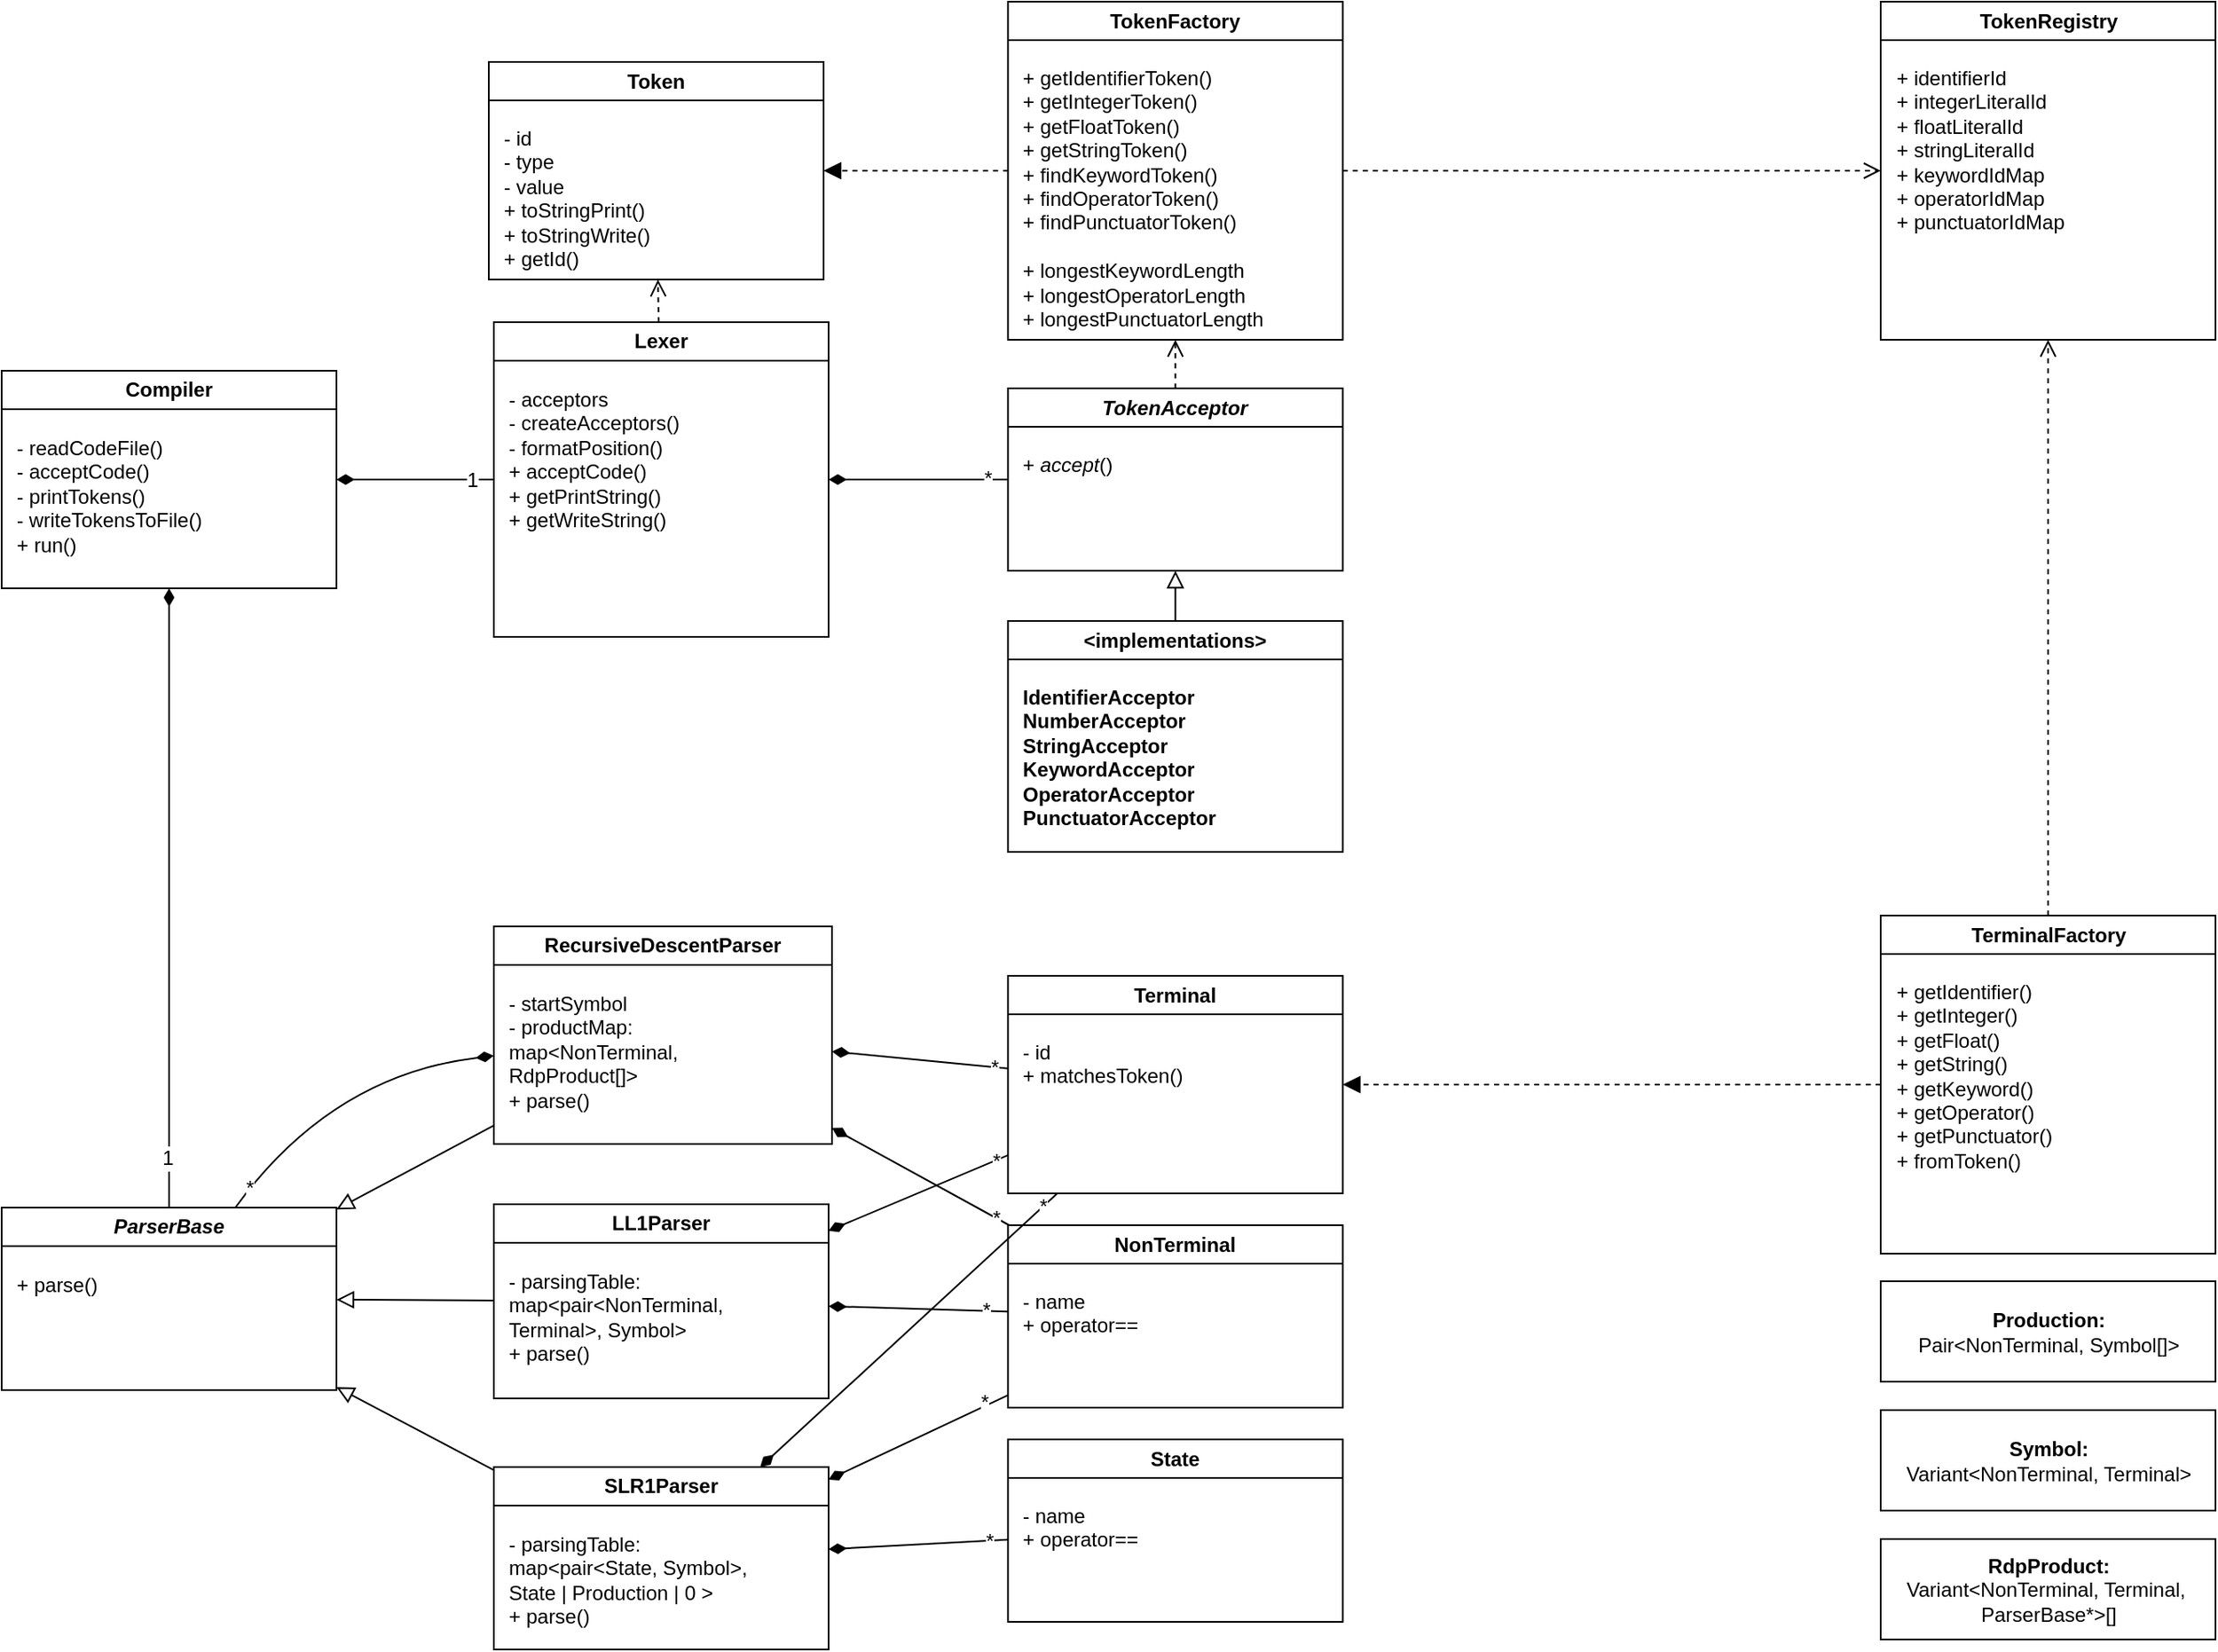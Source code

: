 <mxfile version="24.6.4" type="device">
  <diagram name="Page-1" id="7N9WVUdsvMsKPdyn0-jM">
    <mxGraphModel dx="2100" dy="1758" grid="0" gridSize="10" guides="1" tooltips="1" connect="1" arrows="1" fold="1" page="0" pageScale="1" pageWidth="850" pageHeight="1100" math="0" shadow="0">
      <root>
        <mxCell id="0" />
        <mxCell id="1" parent="0" />
        <mxCell id="OiriWq8W4zklkynLO_ME-1" value="Token" style="swimlane;whiteSpace=wrap;html=1;" parent="1" vertex="1">
          <mxGeometry x="371" y="-104" width="200" height="130" as="geometry" />
        </mxCell>
        <mxCell id="OiriWq8W4zklkynLO_ME-2" value="&lt;div style=&quot;font-size: 12px;&quot;&gt;- id&lt;/div&gt;&lt;div style=&quot;font-size: 12px;&quot;&gt;&lt;span style=&quot;background-color: initial;&quot;&gt;- type&lt;/span&gt;&lt;br&gt;&lt;/div&gt;&lt;div&gt;&lt;div&gt;- value&lt;/div&gt;&lt;/div&gt;+ toStringPrint()&lt;div style=&quot;font-size: 12px;&quot;&gt;+ toStringWrite()&lt;/div&gt;&lt;div style=&quot;font-size: 12px;&quot;&gt;+ getId()&lt;/div&gt;" style="text;html=1;align=left;verticalAlign=top;resizable=0;points=[];autosize=1;strokeColor=none;fillColor=none;fontSize=12;" parent="OiriWq8W4zklkynLO_ME-1" vertex="1">
          <mxGeometry x="7" y="32" width="105" height="98" as="geometry" />
        </mxCell>
        <mxCell id="3ae6ctg0LFmDyY3C9D6C-31" style="edgeStyle=none;curved=1;rounded=0;orthogonalLoop=1;jettySize=auto;html=1;fontSize=12;startSize=8;endSize=8;dashed=1;endArrow=open;endFill=0;" parent="1" source="IofMoC5QLbA6a7la50m4-1" target="OiriWq8W4zklkynLO_ME-1" edge="1">
          <mxGeometry relative="1" as="geometry">
            <Array as="points" />
          </mxGeometry>
        </mxCell>
        <mxCell id="IofMoC5QLbA6a7la50m4-1" value="Lexer" style="swimlane;whiteSpace=wrap;html=1;" parent="1" vertex="1">
          <mxGeometry x="374" y="51.5" width="200" height="188" as="geometry" />
        </mxCell>
        <mxCell id="IofMoC5QLbA6a7la50m4-2" value="&lt;div style=&quot;font-size: 12px;&quot;&gt;&lt;span style=&quot;background-color: initial; font-size: 12px;&quot;&gt;- acceptors&lt;/span&gt;&lt;/div&gt;&lt;div style=&quot;font-size: 12px;&quot;&gt;- createAcceptors()&lt;/div&gt;&lt;div&gt;- formatPosition()&lt;/div&gt;&lt;div&gt;&lt;span style=&quot;background-color: initial;&quot;&gt;+ acceptCode()&lt;/span&gt;&lt;/div&gt;&lt;div style=&quot;font-size: 12px;&quot;&gt;&lt;span style=&quot;background-color: initial;&quot;&gt;+ getPrintString()&lt;/span&gt;&lt;/div&gt;&lt;div style=&quot;font-size: 12px;&quot;&gt;&lt;span style=&quot;background-color: initial;&quot;&gt;+ getWriteString()&lt;/span&gt;&lt;/div&gt;" style="text;html=1;align=left;verticalAlign=top;resizable=0;points=[];autosize=1;strokeColor=none;fillColor=none;fontSize=12;" parent="IofMoC5QLbA6a7la50m4-1" vertex="1">
          <mxGeometry x="7" y="32" width="120" height="98" as="geometry" />
        </mxCell>
        <mxCell id="IofMoC5QLbA6a7la50m4-5" style="edgeStyle=none;curved=1;rounded=0;orthogonalLoop=1;jettySize=auto;html=1;fontSize=12;startSize=8;endSize=8;endArrow=diamondThin;endFill=1;" parent="1" source="IofMoC5QLbA6a7la50m4-3" target="IofMoC5QLbA6a7la50m4-1" edge="1">
          <mxGeometry relative="1" as="geometry" />
        </mxCell>
        <mxCell id="iqtWUtMe4JJvbguQZHi8-1" value="*" style="edgeLabel;html=1;align=center;verticalAlign=middle;resizable=0;points=[];fontSize=12;" parent="IofMoC5QLbA6a7la50m4-5" vertex="1" connectable="0">
          <mxGeometry x="-0.771" y="-1" relative="1" as="geometry">
            <mxPoint as="offset" />
          </mxGeometry>
        </mxCell>
        <mxCell id="IofMoC5QLbA6a7la50m4-3" value="&lt;i&gt;TokenAcceptor&lt;/i&gt;" style="swimlane;whiteSpace=wrap;html=1;" parent="1" vertex="1">
          <mxGeometry x="681.17" y="91" width="200" height="109" as="geometry" />
        </mxCell>
        <mxCell id="IofMoC5QLbA6a7la50m4-4" value="&lt;div style=&quot;font-size: 12px;&quot;&gt;&lt;span style=&quot;background-color: initial; font-size: 12px;&quot;&gt;+ &lt;/span&gt;&lt;i style=&quot;background-color: initial; font-size: 12px;&quot;&gt;accept&lt;/i&gt;&lt;span style=&quot;background-color: initial; font-size: 12px;&quot;&gt;()&lt;br&gt;&lt;/span&gt;&lt;/div&gt;" style="text;html=1;align=left;verticalAlign=top;resizable=0;points=[];autosize=1;strokeColor=none;fillColor=none;fontSize=12;" parent="IofMoC5QLbA6a7la50m4-3" vertex="1">
          <mxGeometry x="7" y="32" width="72" height="26" as="geometry" />
        </mxCell>
        <mxCell id="3ae6ctg0LFmDyY3C9D6C-23" style="edgeStyle=none;curved=1;rounded=0;orthogonalLoop=1;jettySize=auto;html=1;fontSize=12;startSize=8;endSize=8;endArrow=block;endFill=0;" parent="1" source="3ae6ctg0LFmDyY3C9D6C-15" target="IofMoC5QLbA6a7la50m4-3" edge="1">
          <mxGeometry relative="1" as="geometry" />
        </mxCell>
        <mxCell id="3ae6ctg0LFmDyY3C9D6C-15" value="&amp;lt;implementations&amp;gt;" style="swimlane;whiteSpace=wrap;html=1;" parent="1" vertex="1">
          <mxGeometry x="681.17" y="230" width="200" height="138" as="geometry" />
        </mxCell>
        <mxCell id="3ae6ctg0LFmDyY3C9D6C-16" value="&lt;div style=&quot;font-size: 12px;&quot;&gt;&lt;b style=&quot;background-color: initial;&quot;&gt;IdentifierAcceptor&lt;/b&gt;&lt;/div&gt;&lt;div style=&quot;font-size: 12px;&quot;&gt;&lt;b style=&quot;font-size: 12px;&quot;&gt;NumberAcceptor&lt;/b&gt;&lt;/div&gt;&lt;div style=&quot;font-size: 12px;&quot;&gt;&lt;b style=&quot;font-size: 12px;&quot;&gt;StringAcceptor&lt;/b&gt;&lt;/div&gt;&lt;div style=&quot;font-size: 12px;&quot;&gt;&lt;b style=&quot;font-size: 12px;&quot;&gt;KeywordAcceptor&lt;/b&gt;&lt;/div&gt;&lt;div style=&quot;font-size: 12px;&quot;&gt;&lt;b style=&quot;font-size: 12px;&quot;&gt;OperatorAcceptor&lt;/b&gt;&lt;/div&gt;&lt;div style=&quot;font-size: 12px;&quot;&gt;&lt;b style=&quot;font-size: 12px;&quot;&gt;Punctuator&lt;/b&gt;&lt;b style=&quot;background-color: initial; font-size: 12px;&quot;&gt;Acceptor&lt;/b&gt;&lt;/div&gt;" style="text;html=1;align=left;verticalAlign=top;resizable=0;points=[];autosize=1;strokeColor=none;fillColor=none;fontSize=12;" parent="3ae6ctg0LFmDyY3C9D6C-15" vertex="1">
          <mxGeometry x="7" y="32" width="133" height="98" as="geometry" />
        </mxCell>
        <mxCell id="kK8EmrhPtFe6YDkDOhob-1" value="TokenFactory" style="swimlane;whiteSpace=wrap;html=1;" parent="1" vertex="1">
          <mxGeometry x="681.17" y="-140" width="200" height="202" as="geometry">
            <mxRectangle x="965" y="268" width="136" height="26" as="alternateBounds" />
          </mxGeometry>
        </mxCell>
        <mxCell id="kK8EmrhPtFe6YDkDOhob-2" value="&lt;div&gt;&lt;span style=&quot;background-color: initial;&quot;&gt;+ getIdentifierToken()&lt;/span&gt;&lt;br&gt;&lt;/div&gt;&lt;div style=&quot;font-size: 12px;&quot;&gt;+ getIntegerToken()&lt;/div&gt;&lt;div style=&quot;font-size: 12px;&quot;&gt;&lt;div&gt;+ getFloatToken()&lt;/div&gt;&lt;/div&gt;&lt;div style=&quot;font-size: 12px;&quot;&gt;+ getStringToken()&lt;/div&gt;&lt;div style=&quot;font-size: 12px;&quot;&gt;+ findKeywordToken()&lt;/div&gt;&lt;div style=&quot;font-size: 12px;&quot;&gt;&lt;span style=&quot;background-color: initial;&quot;&gt;+&amp;nbsp;&lt;/span&gt;find&lt;span style=&quot;background-color: initial;&quot;&gt;OperatorToken&lt;/span&gt;&lt;span style=&quot;background-color: initial;&quot;&gt;(&lt;/span&gt;&lt;span style=&quot;background-color: initial;&quot;&gt;)&lt;/span&gt;&lt;/div&gt;&lt;div style=&quot;font-size: 12px;&quot;&gt;&lt;span style=&quot;background-color: initial;&quot;&gt;+&amp;nbsp;&lt;/span&gt;find&lt;span style=&quot;background-color: initial;&quot;&gt;PunctuatorToken(&lt;/span&gt;&lt;span style=&quot;background-color: initial;&quot;&gt;)&lt;/span&gt;&lt;/div&gt;&lt;div style=&quot;font-size: 12px;&quot;&gt;&lt;span style=&quot;background-color: initial;&quot;&gt;&lt;br&gt;&lt;/span&gt;&lt;/div&gt;&lt;div style=&quot;font-size: 12px;&quot;&gt;&lt;div&gt;+ longestKeywordLength&lt;/div&gt;&lt;div&gt;+ longestOperatorLength&lt;/div&gt;&lt;div&gt;+ longestPunctuatorLength&lt;/div&gt;&lt;/div&gt;" style="text;html=1;align=left;verticalAlign=top;resizable=0;points=[];autosize=1;strokeColor=none;fillColor=none;fontSize=12;" parent="kK8EmrhPtFe6YDkDOhob-1" vertex="1">
          <mxGeometry x="7" y="32" width="162" height="170" as="geometry" />
        </mxCell>
        <mxCell id="kK8EmrhPtFe6YDkDOhob-3" style="edgeStyle=none;curved=1;rounded=0;orthogonalLoop=1;jettySize=auto;html=1;fontSize=12;startSize=8;endSize=8;endArrow=block;endFill=1;dashed=1;" parent="1" source="kK8EmrhPtFe6YDkDOhob-1" target="OiriWq8W4zklkynLO_ME-1" edge="1">
          <mxGeometry relative="1" as="geometry">
            <mxPoint x="871" y="156" as="sourcePoint" />
            <mxPoint x="975" y="156" as="targetPoint" />
          </mxGeometry>
        </mxCell>
        <mxCell id="iqtWUtMe4JJvbguQZHi8-2" style="edgeStyle=none;curved=1;rounded=0;orthogonalLoop=1;jettySize=auto;html=1;fontSize=12;startSize=8;endSize=8;endArrow=open;endFill=0;dashed=1;" parent="1" source="IofMoC5QLbA6a7la50m4-3" target="kK8EmrhPtFe6YDkDOhob-1" edge="1">
          <mxGeometry relative="1" as="geometry">
            <mxPoint x="871" y="156" as="sourcePoint" />
            <mxPoint x="975" y="156" as="targetPoint" />
          </mxGeometry>
        </mxCell>
        <mxCell id="jvB1Ljgib8Ljobi6kKoj-1" value="Compiler" style="swimlane;whiteSpace=wrap;html=1;" parent="1" vertex="1">
          <mxGeometry x="80" y="80.5" width="200" height="130" as="geometry" />
        </mxCell>
        <mxCell id="jvB1Ljgib8Ljobi6kKoj-2" value="&lt;div style=&quot;font-size: 12px;&quot;&gt;&lt;span style=&quot;background-color: initial;&quot;&gt;- readCodeFile()&lt;/span&gt;&lt;br&gt;&lt;/div&gt;&lt;div style=&quot;font-size: 12px;&quot;&gt;&lt;span style=&quot;background-color: initial;&quot;&gt;- acceptCode()&lt;/span&gt;&lt;/div&gt;&lt;div style=&quot;font-size: 12px;&quot;&gt;&lt;span style=&quot;background-color: initial;&quot;&gt;- printTokens()&lt;/span&gt;&lt;br&gt;&lt;/div&gt;&lt;div style=&quot;font-size: 12px;&quot;&gt;- writeTokensToFile()&lt;/div&gt;&lt;div style=&quot;font-size: 12px;&quot;&gt;&lt;span style=&quot;background-color: initial;&quot;&gt;+ run(&lt;/span&gt;&lt;span style=&quot;background-color: initial;&quot;&gt;)&lt;/span&gt;&lt;br&gt;&lt;/div&gt;" style="text;html=1;align=left;verticalAlign=top;resizable=0;points=[];autosize=1;strokeColor=none;fillColor=none;fontSize=12;" parent="jvB1Ljgib8Ljobi6kKoj-1" vertex="1">
          <mxGeometry x="7" y="32" width="129" height="84" as="geometry" />
        </mxCell>
        <mxCell id="jvB1Ljgib8Ljobi6kKoj-3" style="edgeStyle=none;curved=1;rounded=0;orthogonalLoop=1;jettySize=auto;html=1;fontSize=12;startSize=8;endSize=8;endArrow=diamondThin;endFill=1;" parent="1" source="IofMoC5QLbA6a7la50m4-1" target="jvB1Ljgib8Ljobi6kKoj-1" edge="1">
          <mxGeometry relative="1" as="geometry">
            <mxPoint x="671" y="156" as="sourcePoint" />
            <mxPoint x="574" y="156" as="targetPoint" />
          </mxGeometry>
        </mxCell>
        <mxCell id="eMEHLj6SgMxFBWr-5eaE-38" value="1" style="edgeLabel;html=1;align=center;verticalAlign=middle;resizable=0;points=[];fontSize=12;" parent="jvB1Ljgib8Ljobi6kKoj-3" vertex="1" connectable="0">
          <mxGeometry x="-0.726" relative="1" as="geometry">
            <mxPoint as="offset" />
          </mxGeometry>
        </mxCell>
        <mxCell id="eMEHLj6SgMxFBWr-5eaE-9" style="edgeStyle=none;curved=1;rounded=0;orthogonalLoop=1;jettySize=auto;html=1;fontSize=12;startSize=8;endSize=8;endArrow=block;endFill=0;" parent="1" source="jvB1Ljgib8Ljobi6kKoj-11" target="eMEHLj6SgMxFBWr-5eaE-1" edge="1">
          <mxGeometry relative="1" as="geometry" />
        </mxCell>
        <mxCell id="jvB1Ljgib8Ljobi6kKoj-11" value="RecursiveDescentParser" style="swimlane;whiteSpace=wrap;html=1;" parent="1" vertex="1">
          <mxGeometry x="374" y="412.5" width="202" height="130" as="geometry" />
        </mxCell>
        <mxCell id="jvB1Ljgib8Ljobi6kKoj-12" value="&lt;div style=&quot;font-size: 12px;&quot;&gt;&lt;span style=&quot;background-color: initial;&quot;&gt;- startSymbol&lt;/span&gt;&lt;/div&gt;&lt;div style=&quot;font-size: 12px;&quot;&gt;&lt;span style=&quot;background-color: initial;&quot;&gt;- productMap:&amp;nbsp;&lt;/span&gt;&lt;/div&gt;&lt;div style=&quot;font-size: 12px;&quot;&gt;&lt;span style=&quot;background-color: initial;&quot;&gt;map&amp;lt;NonTerminal,&lt;/span&gt;&lt;/div&gt;&lt;div style=&quot;font-size: 12px;&quot;&gt;&lt;span style=&quot;background-color: initial;&quot;&gt;RdpProduct[]&amp;gt;&lt;/span&gt;&lt;/div&gt;&lt;div style=&quot;font-size: 12px;&quot;&gt;&lt;span style=&quot;background-color: initial;&quot;&gt;+ parse()&lt;/span&gt;&lt;br&gt;&lt;/div&gt;" style="text;html=1;align=left;verticalAlign=top;resizable=0;points=[];autosize=1;strokeColor=none;fillColor=none;fontSize=12;" parent="jvB1Ljgib8Ljobi6kKoj-11" vertex="1">
          <mxGeometry x="7" y="32" width="119" height="84" as="geometry" />
        </mxCell>
        <mxCell id="eMEHLj6SgMxFBWr-5eaE-10" style="edgeStyle=none;curved=1;rounded=0;orthogonalLoop=1;jettySize=auto;html=1;fontSize=12;startSize=8;endSize=8;endArrow=block;endFill=0;" parent="1" source="-sPlnjH7zTuTID29Tyg8-11" target="eMEHLj6SgMxFBWr-5eaE-1" edge="1">
          <mxGeometry relative="1" as="geometry" />
        </mxCell>
        <mxCell id="-sPlnjH7zTuTID29Tyg8-11" value="LL1Parser" style="swimlane;whiteSpace=wrap;html=1;" parent="1" vertex="1">
          <mxGeometry x="374" y="578.5" width="200" height="116" as="geometry" />
        </mxCell>
        <mxCell id="-sPlnjH7zTuTID29Tyg8-12" value="&lt;div style=&quot;font-size: 12px;&quot;&gt;- parsingTable:&amp;nbsp;&lt;/div&gt;&lt;div style=&quot;font-size: 12px;&quot;&gt;map&amp;lt;pair&amp;lt;NonTerminal,&lt;/div&gt;&lt;div style=&quot;font-size: 12px;&quot;&gt;&lt;span style=&quot;background-color: initial;&quot;&gt;Terminal&lt;/span&gt;&amp;gt;, Symbol&lt;span style=&quot;background-color: initial;&quot;&gt;&amp;gt;&lt;/span&gt;&lt;/div&gt;&lt;div style=&quot;font-size: 12px;&quot;&gt;+ parse()&lt;/div&gt;" style="text;html=1;align=left;verticalAlign=top;resizable=0;points=[];autosize=1;strokeColor=none;fillColor=none;fontSize=12;" parent="-sPlnjH7zTuTID29Tyg8-11" vertex="1">
          <mxGeometry x="7" y="32" width="146" height="70" as="geometry" />
        </mxCell>
        <mxCell id="-sPlnjH7zTuTID29Tyg8-23" style="edgeStyle=none;curved=1;rounded=0;orthogonalLoop=1;jettySize=auto;html=1;fontSize=12;startSize=8;endSize=8;endArrow=diamondThin;endFill=1;" parent="1" source="-sPlnjH7zTuTID29Tyg8-15" target="-sPlnjH7zTuTID29Tyg8-11" edge="1">
          <mxGeometry relative="1" as="geometry" />
        </mxCell>
        <mxCell id="eMEHLj6SgMxFBWr-5eaE-14" value="*" style="edgeLabel;html=1;align=center;verticalAlign=middle;resizable=0;points=[];fontSize=12;" parent="-sPlnjH7zTuTID29Tyg8-23" vertex="1" connectable="0">
          <mxGeometry x="-0.754" relative="1" as="geometry">
            <mxPoint as="offset" />
          </mxGeometry>
        </mxCell>
        <mxCell id="-sPlnjH7zTuTID29Tyg8-15" value="NonTerminal" style="swimlane;whiteSpace=wrap;html=1;" parent="1" vertex="1">
          <mxGeometry x="681.17" y="591" width="200" height="109" as="geometry" />
        </mxCell>
        <mxCell id="-sPlnjH7zTuTID29Tyg8-16" value="&lt;div style=&quot;font-size: 12px;&quot;&gt;- name&lt;/div&gt;&lt;div style=&quot;font-size: 12px;&quot;&gt;+ operator==&lt;/div&gt;" style="text;html=1;align=left;verticalAlign=top;resizable=0;points=[];autosize=1;strokeColor=none;fillColor=none;fontSize=12;" parent="-sPlnjH7zTuTID29Tyg8-15" vertex="1">
          <mxGeometry x="7" y="32" width="87" height="41" as="geometry" />
        </mxCell>
        <mxCell id="eMEHLj6SgMxFBWr-5eaE-11" style="edgeStyle=none;curved=1;rounded=0;orthogonalLoop=1;jettySize=auto;html=1;fontSize=12;startSize=8;endSize=8;endArrow=block;endFill=0;" parent="1" source="-sPlnjH7zTuTID29Tyg8-36" target="eMEHLj6SgMxFBWr-5eaE-1" edge="1">
          <mxGeometry relative="1" as="geometry" />
        </mxCell>
        <mxCell id="-sPlnjH7zTuTID29Tyg8-36" value="SLR1Parser" style="swimlane;whiteSpace=wrap;html=1;" parent="1" vertex="1">
          <mxGeometry x="374" y="735.5" width="200" height="109" as="geometry" />
        </mxCell>
        <mxCell id="-sPlnjH7zTuTID29Tyg8-37" value="&lt;div style=&quot;font-size: 12px;&quot;&gt;- parsingTable:&amp;nbsp;&lt;/div&gt;&lt;div style=&quot;font-size: 12px;&quot;&gt;map&amp;lt;pair&amp;lt;State, Symbol&lt;span style=&quot;background-color: initial;&quot;&gt;&amp;gt;,&amp;nbsp;&lt;/span&gt;&lt;/div&gt;&lt;div style=&quot;font-size: 12px;&quot;&gt;&lt;span style=&quot;background-color: initial;&quot;&gt;State | Production |&amp;nbsp;&lt;/span&gt;&lt;span style=&quot;background-color: initial;&quot;&gt;0 &amp;gt;&lt;/span&gt;&lt;/div&gt;&lt;div style=&quot;font-size: 12px;&quot;&gt;+ parse()&lt;/div&gt;" style="text;html=1;align=left;verticalAlign=top;resizable=0;points=[];autosize=1;strokeColor=none;fillColor=none;fontSize=12;" parent="-sPlnjH7zTuTID29Tyg8-36" vertex="1">
          <mxGeometry x="7" y="32" width="164" height="70" as="geometry" />
        </mxCell>
        <mxCell id="-sPlnjH7zTuTID29Tyg8-38" style="edgeStyle=none;curved=1;rounded=0;orthogonalLoop=1;jettySize=auto;html=1;fontSize=12;startSize=8;endSize=8;endArrow=diamondThin;endFill=1;" parent="1" source="-sPlnjH7zTuTID29Tyg8-15" target="-sPlnjH7zTuTID29Tyg8-36" edge="1">
          <mxGeometry relative="1" as="geometry" />
        </mxCell>
        <mxCell id="eMEHLj6SgMxFBWr-5eaE-15" value="*" style="edgeLabel;html=1;align=center;verticalAlign=middle;resizable=0;points=[];fontSize=12;" parent="-sPlnjH7zTuTID29Tyg8-38" vertex="1" connectable="0">
          <mxGeometry x="-0.754" y="-2" relative="1" as="geometry">
            <mxPoint as="offset" />
          </mxGeometry>
        </mxCell>
        <mxCell id="-sPlnjH7zTuTID29Tyg8-41" value="State" style="swimlane;whiteSpace=wrap;html=1;" parent="1" vertex="1">
          <mxGeometry x="681.17" y="719" width="200" height="109" as="geometry" />
        </mxCell>
        <mxCell id="-sPlnjH7zTuTID29Tyg8-42" value="&lt;div style=&quot;font-size: 12px;&quot;&gt;- name&lt;/div&gt;&lt;div style=&quot;font-size: 12px;&quot;&gt;+ operator==&lt;/div&gt;" style="text;html=1;align=left;verticalAlign=top;resizable=0;points=[];autosize=1;strokeColor=none;fillColor=none;fontSize=12;" parent="-sPlnjH7zTuTID29Tyg8-41" vertex="1">
          <mxGeometry x="7" y="32" width="87" height="41" as="geometry" />
        </mxCell>
        <mxCell id="-sPlnjH7zTuTID29Tyg8-43" style="edgeStyle=none;curved=1;rounded=0;orthogonalLoop=1;jettySize=auto;html=1;fontSize=12;startSize=8;endSize=8;endArrow=diamondThin;endFill=1;" parent="1" source="-sPlnjH7zTuTID29Tyg8-41" target="-sPlnjH7zTuTID29Tyg8-36" edge="1">
          <mxGeometry relative="1" as="geometry">
            <mxPoint x="725" y="924.5" as="sourcePoint" />
            <mxPoint x="584" y="829.5" as="targetPoint" />
          </mxGeometry>
        </mxCell>
        <mxCell id="eMEHLj6SgMxFBWr-5eaE-16" value="*" style="edgeLabel;html=1;align=center;verticalAlign=middle;resizable=0;points=[];fontSize=12;" parent="-sPlnjH7zTuTID29Tyg8-43" vertex="1" connectable="0">
          <mxGeometry x="-0.727" y="3" relative="1" as="geometry">
            <mxPoint x="3" y="-3" as="offset" />
          </mxGeometry>
        </mxCell>
        <mxCell id="eMEHLj6SgMxFBWr-5eaE-1" value="&lt;i&gt;ParserBase&lt;/i&gt;" style="swimlane;whiteSpace=wrap;html=1;" parent="1" vertex="1">
          <mxGeometry x="80" y="580.5" width="200" height="109" as="geometry" />
        </mxCell>
        <mxCell id="eMEHLj6SgMxFBWr-5eaE-2" value="&lt;div style=&quot;font-size: 12px;&quot;&gt;&lt;span style=&quot;background-color: initial;&quot;&gt;+ parse()&lt;/span&gt;&lt;br&gt;&lt;/div&gt;" style="text;html=1;align=left;verticalAlign=top;resizable=0;points=[];autosize=1;strokeColor=none;fillColor=none;fontSize=12;" parent="eMEHLj6SgMxFBWr-5eaE-1" vertex="1">
          <mxGeometry x="7" y="32" width="66" height="26" as="geometry" />
        </mxCell>
        <mxCell id="eMEHLj6SgMxFBWr-5eaE-21" style="edgeStyle=none;curved=1;rounded=0;orthogonalLoop=1;jettySize=auto;html=1;fontSize=12;startSize=8;endSize=8;endArrow=diamondThin;endFill=1;" parent="1" source="eMEHLj6SgMxFBWr-5eaE-41" target="-sPlnjH7zTuTID29Tyg8-11" edge="1">
          <mxGeometry relative="1" as="geometry">
            <mxPoint x="627" y="605.5" as="sourcePoint" />
            <mxPoint x="584" y="666.5" as="targetPoint" />
          </mxGeometry>
        </mxCell>
        <mxCell id="eMEHLj6SgMxFBWr-5eaE-50" value="*" style="edgeLabel;html=1;align=center;verticalAlign=middle;resizable=0;points=[];fontSize=12;" parent="eMEHLj6SgMxFBWr-5eaE-21" vertex="1" connectable="0">
          <mxGeometry x="-0.852" relative="1" as="geometry">
            <mxPoint as="offset" />
          </mxGeometry>
        </mxCell>
        <mxCell id="eMEHLj6SgMxFBWr-5eaE-23" style="edgeStyle=none;curved=1;rounded=0;orthogonalLoop=1;jettySize=auto;html=1;fontSize=12;startSize=8;endSize=8;endArrow=diamondThin;endFill=1;" parent="1" source="eMEHLj6SgMxFBWr-5eaE-41" target="-sPlnjH7zTuTID29Tyg8-36" edge="1">
          <mxGeometry relative="1" as="geometry">
            <mxPoint x="1020" y="30.5" as="sourcePoint" />
            <mxPoint x="530" y="611.5" as="targetPoint" />
          </mxGeometry>
        </mxCell>
        <mxCell id="eMEHLj6SgMxFBWr-5eaE-43" value="*" style="edgeLabel;html=1;align=center;verticalAlign=middle;resizable=0;points=[];fontSize=12;" parent="eMEHLj6SgMxFBWr-5eaE-23" vertex="1" connectable="0">
          <mxGeometry x="-0.925" y="2" relative="1" as="geometry">
            <mxPoint x="-4" as="offset" />
          </mxGeometry>
        </mxCell>
        <mxCell id="eMEHLj6SgMxFBWr-5eaE-39" style="edgeStyle=none;curved=1;rounded=0;orthogonalLoop=1;jettySize=auto;html=1;fontSize=12;startSize=8;endSize=8;endArrow=diamondThin;endFill=1;" parent="1" source="eMEHLj6SgMxFBWr-5eaE-1" target="jvB1Ljgib8Ljobi6kKoj-1" edge="1">
          <mxGeometry relative="1" as="geometry">
            <mxPoint x="374" y="156" as="sourcePoint" />
            <mxPoint x="290" y="156" as="targetPoint" />
          </mxGeometry>
        </mxCell>
        <mxCell id="eMEHLj6SgMxFBWr-5eaE-40" value="1" style="edgeLabel;html=1;align=center;verticalAlign=middle;resizable=0;points=[];fontSize=12;" parent="eMEHLj6SgMxFBWr-5eaE-39" vertex="1" connectable="0">
          <mxGeometry x="-0.726" relative="1" as="geometry">
            <mxPoint x="-1" y="21" as="offset" />
          </mxGeometry>
        </mxCell>
        <mxCell id="eMEHLj6SgMxFBWr-5eaE-41" value="Terminal" style="swimlane;whiteSpace=wrap;html=1;" parent="1" vertex="1">
          <mxGeometry x="681.17" y="442" width="200" height="130" as="geometry" />
        </mxCell>
        <mxCell id="eMEHLj6SgMxFBWr-5eaE-42" value="&lt;div style=&quot;font-size: 12px;&quot;&gt;- id&lt;/div&gt;&lt;div style=&quot;font-size: 12px;&quot;&gt;&lt;span style=&quot;background-color: initial;&quot;&gt;+ matchesToken()&lt;/span&gt;&lt;br&gt;&lt;/div&gt;" style="text;html=1;align=left;verticalAlign=top;resizable=0;points=[];autosize=1;strokeColor=none;fillColor=none;fontSize=12;" parent="eMEHLj6SgMxFBWr-5eaE-41" vertex="1">
          <mxGeometry x="7" y="32" width="114" height="41" as="geometry" />
        </mxCell>
        <mxCell id="eMEHLj6SgMxFBWr-5eaE-45" value="TerminalFactory" style="swimlane;whiteSpace=wrap;html=1;" parent="1" vertex="1">
          <mxGeometry x="1202.5" y="406" width="200" height="202" as="geometry">
            <mxRectangle x="965" y="268" width="136" height="26" as="alternateBounds" />
          </mxGeometry>
        </mxCell>
        <mxCell id="eMEHLj6SgMxFBWr-5eaE-46" value="&lt;div&gt;&lt;span style=&quot;background-color: initial;&quot;&gt;+ getIdentifier&lt;/span&gt;&lt;span style=&quot;background-color: initial;&quot;&gt;()&lt;/span&gt;&lt;/div&gt;&lt;div&gt;+ getInteger&lt;span style=&quot;background-color: initial;&quot;&gt;()&lt;/span&gt;&lt;/div&gt;&lt;div&gt;+ getFloat&lt;span style=&quot;background-color: initial;&quot;&gt;()&lt;/span&gt;&lt;/div&gt;&lt;div&gt;+ getString&lt;span style=&quot;background-color: initial;&quot;&gt;()&lt;/span&gt;&lt;/div&gt;&lt;div&gt;+ getKeyword&lt;span style=&quot;background-color: initial;&quot;&gt;()&lt;/span&gt;&lt;/div&gt;&lt;div&gt;&lt;span style=&quot;background-color: initial;&quot;&gt;+&amp;nbsp;&lt;/span&gt;get&lt;span style=&quot;background-color: initial;&quot;&gt;Operator&lt;/span&gt;&lt;span style=&quot;background-color: initial;&quot;&gt;(&lt;/span&gt;&lt;span style=&quot;background-color: initial;&quot;&gt;)&lt;/span&gt;&lt;/div&gt;&lt;div&gt;&lt;span style=&quot;background-color: initial;&quot;&gt;+&amp;nbsp;&lt;/span&gt;get&lt;span style=&quot;background-color: initial;&quot;&gt;Punctuator&lt;/span&gt;&lt;span style=&quot;background-color: initial;&quot;&gt;(&lt;/span&gt;&lt;span style=&quot;background-color: initial;&quot;&gt;)&lt;/span&gt;&lt;/div&gt;&lt;div&gt;&lt;span style=&quot;background-color: initial;&quot;&gt;+ fromToken()&lt;/span&gt;&lt;/div&gt;" style="text;html=1;align=left;verticalAlign=top;resizable=0;points=[];autosize=1;strokeColor=none;fillColor=none;fontSize=12;" parent="eMEHLj6SgMxFBWr-5eaE-45" vertex="1">
          <mxGeometry x="7" y="32" width="111" height="127" as="geometry" />
        </mxCell>
        <mxCell id="eMEHLj6SgMxFBWr-5eaE-47" style="edgeStyle=none;curved=1;rounded=0;orthogonalLoop=1;jettySize=auto;html=1;fontSize=12;startSize=8;endSize=8;endArrow=block;endFill=1;dashed=1;" parent="1" source="eMEHLj6SgMxFBWr-5eaE-45" target="eMEHLj6SgMxFBWr-5eaE-41" edge="1">
          <mxGeometry relative="1" as="geometry">
            <mxPoint x="908" y="-83.5" as="sourcePoint" />
            <mxPoint x="1376" y="159.5" as="targetPoint" />
          </mxGeometry>
        </mxCell>
        <mxCell id="eMEHLj6SgMxFBWr-5eaE-51" value="TokenRegistry" style="swimlane;whiteSpace=wrap;html=1;" parent="1" vertex="1">
          <mxGeometry x="1202.5" y="-140" width="200" height="202" as="geometry">
            <mxRectangle x="965" y="268" width="136" height="26" as="alternateBounds" />
          </mxGeometry>
        </mxCell>
        <mxCell id="eMEHLj6SgMxFBWr-5eaE-52" value="&lt;div&gt;&lt;span style=&quot;background-color: initial;&quot;&gt;+ identifierId&lt;/span&gt;&lt;br&gt;&lt;/div&gt;&lt;div style=&quot;font-size: 12px;&quot;&gt;+ integerLiteralId&lt;/div&gt;&lt;div style=&quot;font-size: 12px;&quot;&gt;&lt;div&gt;+ floatLiteralId&lt;/div&gt;&lt;/div&gt;&lt;div style=&quot;font-size: 12px;&quot;&gt;+ stringLiteralId&lt;/div&gt;&lt;div style=&quot;font-size: 12px;&quot;&gt;+ keywordIdMap&lt;/div&gt;&lt;div style=&quot;font-size: 12px;&quot;&gt;&lt;span style=&quot;background-color: initial;&quot;&gt;+ operatorIdMap&lt;/span&gt;&lt;/div&gt;&lt;div style=&quot;font-size: 12px;&quot;&gt;&lt;span style=&quot;background-color: initial;&quot;&gt;+ punctuatorIdMap&lt;/span&gt;&lt;/div&gt;" style="text;html=1;align=left;verticalAlign=top;resizable=0;points=[];autosize=1;strokeColor=none;fillColor=none;fontSize=12;" parent="eMEHLj6SgMxFBWr-5eaE-51" vertex="1">
          <mxGeometry x="7" y="32" width="118" height="113" as="geometry" />
        </mxCell>
        <mxCell id="eMEHLj6SgMxFBWr-5eaE-53" style="edgeStyle=none;curved=1;rounded=0;orthogonalLoop=1;jettySize=auto;html=1;fontSize=12;startSize=8;endSize=8;endArrow=open;endFill=0;dashed=1;" parent="1" source="kK8EmrhPtFe6YDkDOhob-1" target="eMEHLj6SgMxFBWr-5eaE-51" edge="1">
          <mxGeometry relative="1" as="geometry">
            <mxPoint x="791" y="101" as="sourcePoint" />
            <mxPoint x="791" y="72" as="targetPoint" />
          </mxGeometry>
        </mxCell>
        <mxCell id="eMEHLj6SgMxFBWr-5eaE-54" style="edgeStyle=none;curved=1;rounded=0;orthogonalLoop=1;jettySize=auto;html=1;fontSize=12;startSize=8;endSize=8;endArrow=open;endFill=0;dashed=1;" parent="1" source="eMEHLj6SgMxFBWr-5eaE-45" target="eMEHLj6SgMxFBWr-5eaE-51" edge="1">
          <mxGeometry relative="1" as="geometry">
            <mxPoint x="891" y="-45" as="sourcePoint" />
            <mxPoint x="1043" y="-68" as="targetPoint" />
          </mxGeometry>
        </mxCell>
        <mxCell id="eMEHLj6SgMxFBWr-5eaE-58" value="&lt;b&gt;Production:&lt;/b&gt;&lt;div&gt;Pair&amp;lt;NonTerminal,&amp;nbsp;&lt;span style=&quot;background-color: initial;&quot;&gt;Symbol[]&amp;gt;&lt;/span&gt;&lt;/div&gt;" style="rounded=0;whiteSpace=wrap;html=1;" parent="1" vertex="1">
          <mxGeometry x="1202.5" y="624.5" width="200" height="60" as="geometry" />
        </mxCell>
        <mxCell id="eMEHLj6SgMxFBWr-5eaE-59" value="&lt;b&gt;Symbol:&lt;/b&gt;&lt;div&gt;Variant&amp;lt;NonTerminal, Terminal&amp;gt;&lt;/div&gt;" style="rounded=0;whiteSpace=wrap;html=1;" parent="1" vertex="1">
          <mxGeometry x="1202.5" y="701.5" width="200" height="60" as="geometry" />
        </mxCell>
        <mxCell id="c0hR3k8LjfP9vzMarSxn-1" style="edgeStyle=none;curved=1;rounded=0;orthogonalLoop=1;jettySize=auto;html=1;fontSize=12;startSize=8;endSize=8;endArrow=diamondThin;endFill=1;" parent="1" source="eMEHLj6SgMxFBWr-5eaE-41" target="jvB1Ljgib8Ljobi6kKoj-11" edge="1">
          <mxGeometry relative="1" as="geometry">
            <mxPoint x="901" y="646.5" as="sourcePoint" />
            <mxPoint x="584" y="646.5" as="targetPoint" />
          </mxGeometry>
        </mxCell>
        <mxCell id="c0hR3k8LjfP9vzMarSxn-2" value="*" style="edgeLabel;html=1;align=center;verticalAlign=middle;resizable=0;points=[];fontSize=12;" parent="c0hR3k8LjfP9vzMarSxn-1" vertex="1" connectable="0">
          <mxGeometry x="-0.852" relative="1" as="geometry">
            <mxPoint as="offset" />
          </mxGeometry>
        </mxCell>
        <mxCell id="c0hR3k8LjfP9vzMarSxn-3" style="edgeStyle=none;curved=1;rounded=0;orthogonalLoop=1;jettySize=auto;html=1;fontSize=12;startSize=8;endSize=8;endArrow=diamondThin;endFill=1;" parent="1" source="-sPlnjH7zTuTID29Tyg8-15" target="jvB1Ljgib8Ljobi6kKoj-11" edge="1">
          <mxGeometry relative="1" as="geometry">
            <mxPoint x="901" y="615.5" as="sourcePoint" />
            <mxPoint x="586" y="518.5" as="targetPoint" />
          </mxGeometry>
        </mxCell>
        <mxCell id="c0hR3k8LjfP9vzMarSxn-4" value="*" style="edgeLabel;html=1;align=center;verticalAlign=middle;resizable=0;points=[];fontSize=12;" parent="c0hR3k8LjfP9vzMarSxn-3" vertex="1" connectable="0">
          <mxGeometry x="-0.852" relative="1" as="geometry">
            <mxPoint as="offset" />
          </mxGeometry>
        </mxCell>
        <mxCell id="c0hR3k8LjfP9vzMarSxn-5" style="edgeStyle=none;curved=1;rounded=0;orthogonalLoop=1;jettySize=auto;html=1;fontSize=12;startSize=8;endSize=8;endArrow=diamondThin;endFill=1;" parent="1" source="eMEHLj6SgMxFBWr-5eaE-1" target="jvB1Ljgib8Ljobi6kKoj-11" edge="1">
          <mxGeometry relative="1" as="geometry">
            <mxPoint x="738" y="745.5" as="sourcePoint" />
            <mxPoint x="549" y="552.5" as="targetPoint" />
            <Array as="points">
              <mxPoint x="277" y="501.5" />
            </Array>
          </mxGeometry>
        </mxCell>
        <mxCell id="c0hR3k8LjfP9vzMarSxn-6" value="*" style="edgeLabel;html=1;align=center;verticalAlign=middle;resizable=0;points=[];fontSize=12;" parent="c0hR3k8LjfP9vzMarSxn-5" vertex="1" connectable="0">
          <mxGeometry x="-0.852" relative="1" as="geometry">
            <mxPoint as="offset" />
          </mxGeometry>
        </mxCell>
        <mxCell id="7v2I96DNq0qkmygxdBna-1" value="&lt;b&gt;RdpProduct:&lt;/b&gt;&lt;div&gt;Variant&amp;lt;NonTerminal, Terminal,&amp;nbsp;&lt;/div&gt;&lt;div&gt;&lt;span style=&quot;background-color: initial;&quot;&gt;ParserBase*&amp;gt;[]&lt;/span&gt;&lt;/div&gt;" style="rounded=0;whiteSpace=wrap;html=1;" parent="1" vertex="1">
          <mxGeometry x="1202.5" y="778.5" width="200" height="60" as="geometry" />
        </mxCell>
      </root>
    </mxGraphModel>
  </diagram>
</mxfile>
